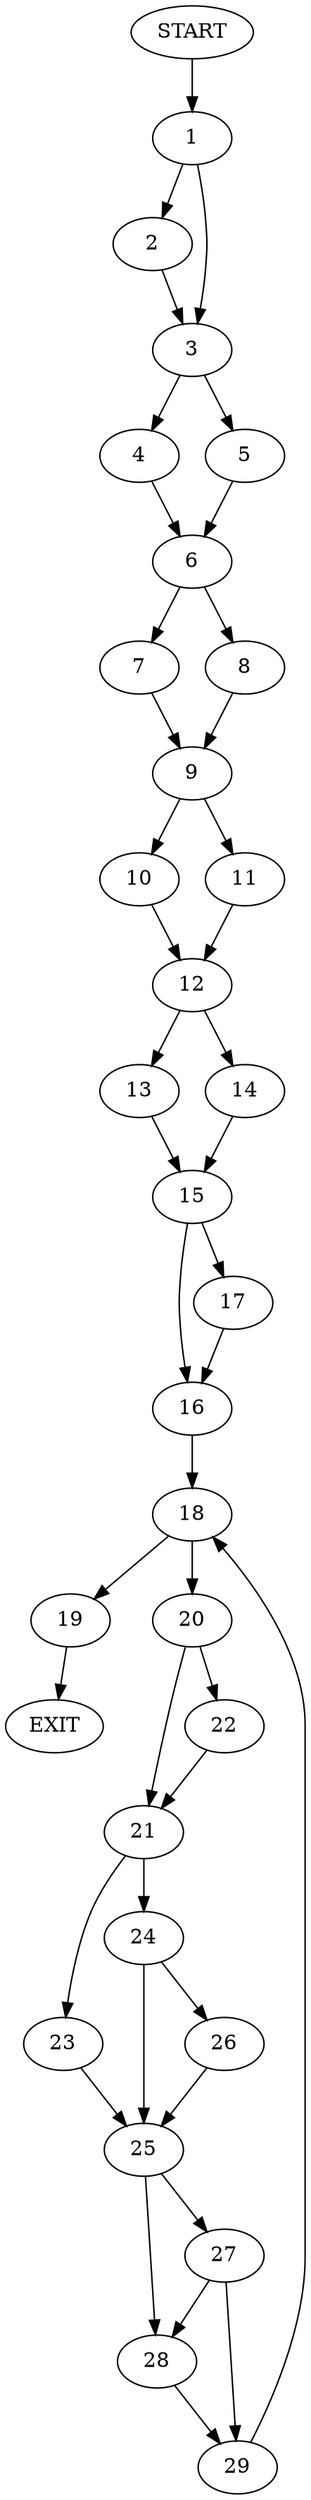 digraph {
0 [label="START"]
30 [label="EXIT"]
0 -> 1
1 -> 2
1 -> 3
3 -> 4
3 -> 5
2 -> 3
4 -> 6
5 -> 6
6 -> 7
6 -> 8
8 -> 9
7 -> 9
9 -> 10
9 -> 11
11 -> 12
10 -> 12
12 -> 13
12 -> 14
13 -> 15
14 -> 15
15 -> 16
15 -> 17
17 -> 16
16 -> 18
18 -> 19
18 -> 20
19 -> 30
20 -> 21
20 -> 22
21 -> 23
21 -> 24
22 -> 21
24 -> 25
24 -> 26
23 -> 25
25 -> 27
25 -> 28
26 -> 25
27 -> 28
27 -> 29
28 -> 29
29 -> 18
}
